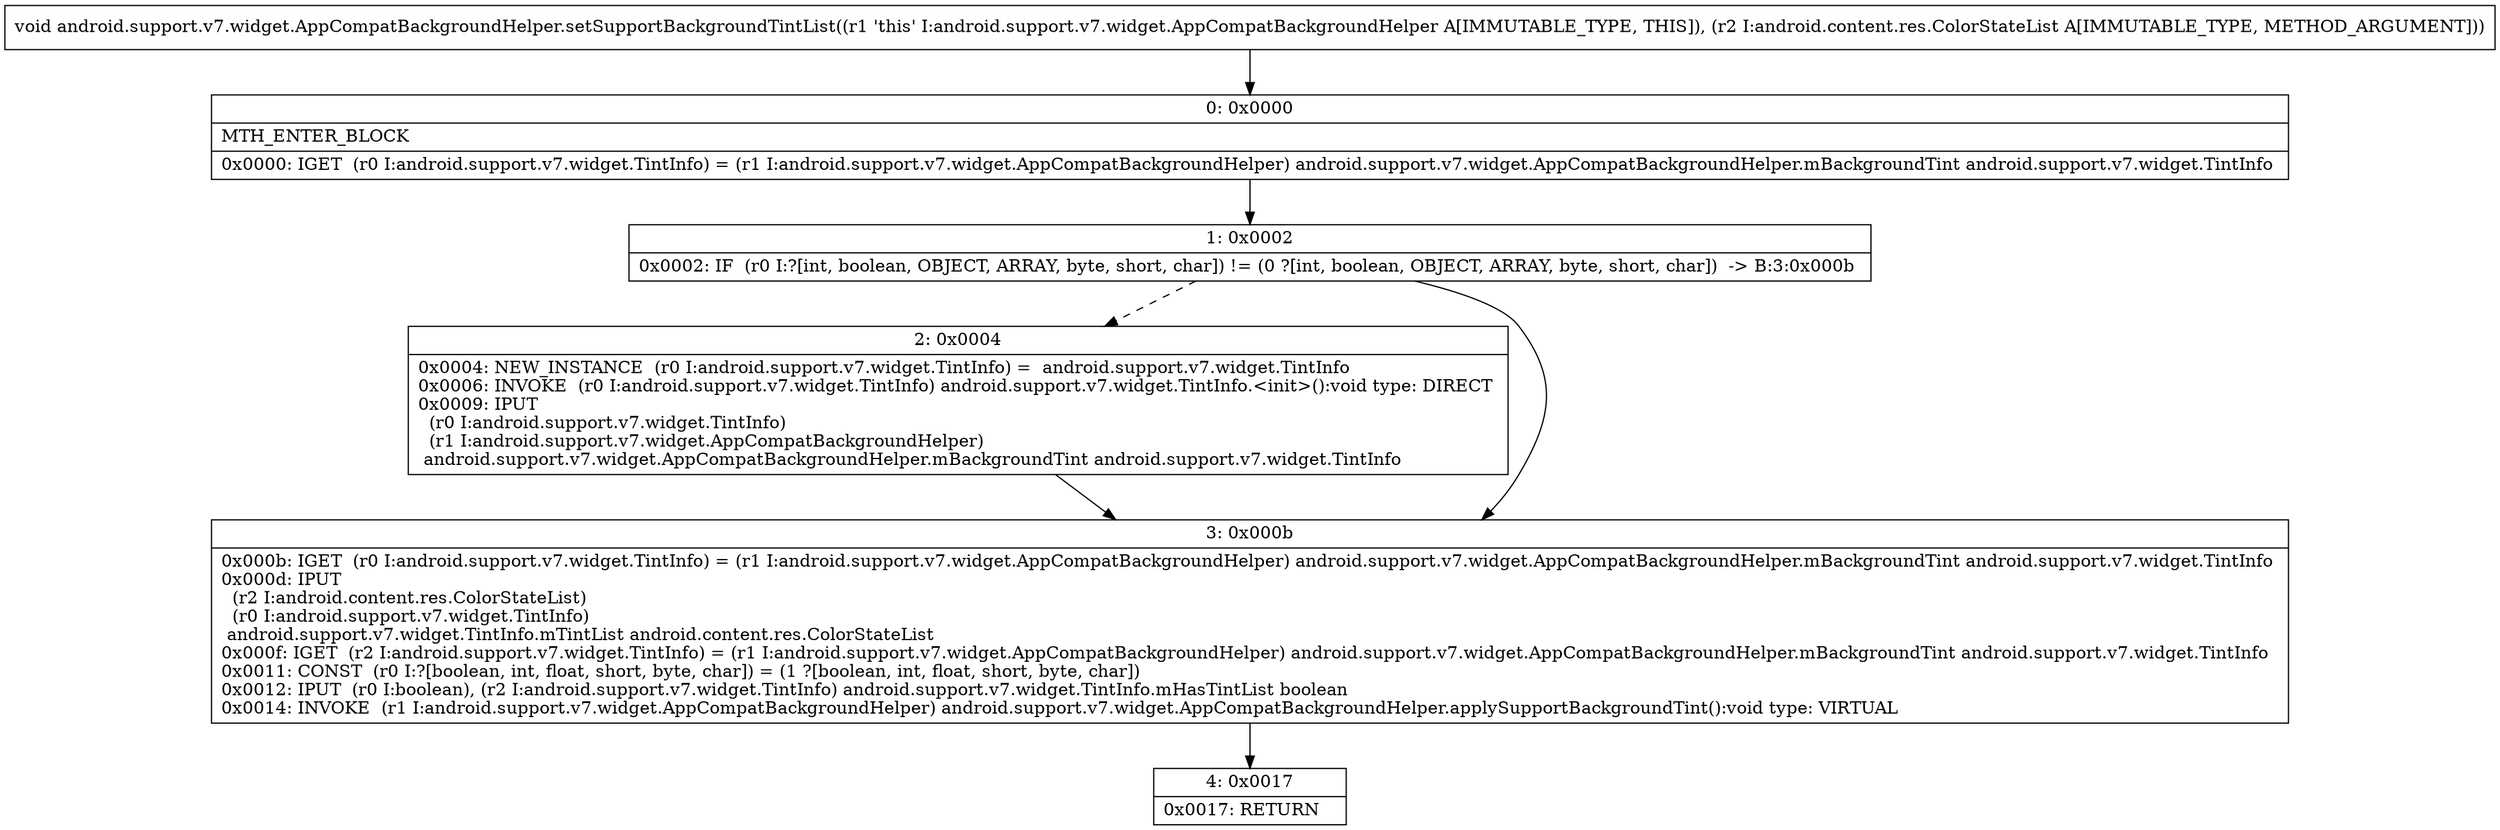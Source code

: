 digraph "CFG forandroid.support.v7.widget.AppCompatBackgroundHelper.setSupportBackgroundTintList(Landroid\/content\/res\/ColorStateList;)V" {
Node_0 [shape=record,label="{0\:\ 0x0000|MTH_ENTER_BLOCK\l|0x0000: IGET  (r0 I:android.support.v7.widget.TintInfo) = (r1 I:android.support.v7.widget.AppCompatBackgroundHelper) android.support.v7.widget.AppCompatBackgroundHelper.mBackgroundTint android.support.v7.widget.TintInfo \l}"];
Node_1 [shape=record,label="{1\:\ 0x0002|0x0002: IF  (r0 I:?[int, boolean, OBJECT, ARRAY, byte, short, char]) != (0 ?[int, boolean, OBJECT, ARRAY, byte, short, char])  \-\> B:3:0x000b \l}"];
Node_2 [shape=record,label="{2\:\ 0x0004|0x0004: NEW_INSTANCE  (r0 I:android.support.v7.widget.TintInfo) =  android.support.v7.widget.TintInfo \l0x0006: INVOKE  (r0 I:android.support.v7.widget.TintInfo) android.support.v7.widget.TintInfo.\<init\>():void type: DIRECT \l0x0009: IPUT  \l  (r0 I:android.support.v7.widget.TintInfo)\l  (r1 I:android.support.v7.widget.AppCompatBackgroundHelper)\l android.support.v7.widget.AppCompatBackgroundHelper.mBackgroundTint android.support.v7.widget.TintInfo \l}"];
Node_3 [shape=record,label="{3\:\ 0x000b|0x000b: IGET  (r0 I:android.support.v7.widget.TintInfo) = (r1 I:android.support.v7.widget.AppCompatBackgroundHelper) android.support.v7.widget.AppCompatBackgroundHelper.mBackgroundTint android.support.v7.widget.TintInfo \l0x000d: IPUT  \l  (r2 I:android.content.res.ColorStateList)\l  (r0 I:android.support.v7.widget.TintInfo)\l android.support.v7.widget.TintInfo.mTintList android.content.res.ColorStateList \l0x000f: IGET  (r2 I:android.support.v7.widget.TintInfo) = (r1 I:android.support.v7.widget.AppCompatBackgroundHelper) android.support.v7.widget.AppCompatBackgroundHelper.mBackgroundTint android.support.v7.widget.TintInfo \l0x0011: CONST  (r0 I:?[boolean, int, float, short, byte, char]) = (1 ?[boolean, int, float, short, byte, char]) \l0x0012: IPUT  (r0 I:boolean), (r2 I:android.support.v7.widget.TintInfo) android.support.v7.widget.TintInfo.mHasTintList boolean \l0x0014: INVOKE  (r1 I:android.support.v7.widget.AppCompatBackgroundHelper) android.support.v7.widget.AppCompatBackgroundHelper.applySupportBackgroundTint():void type: VIRTUAL \l}"];
Node_4 [shape=record,label="{4\:\ 0x0017|0x0017: RETURN   \l}"];
MethodNode[shape=record,label="{void android.support.v7.widget.AppCompatBackgroundHelper.setSupportBackgroundTintList((r1 'this' I:android.support.v7.widget.AppCompatBackgroundHelper A[IMMUTABLE_TYPE, THIS]), (r2 I:android.content.res.ColorStateList A[IMMUTABLE_TYPE, METHOD_ARGUMENT])) }"];
MethodNode -> Node_0;
Node_0 -> Node_1;
Node_1 -> Node_2[style=dashed];
Node_1 -> Node_3;
Node_2 -> Node_3;
Node_3 -> Node_4;
}

